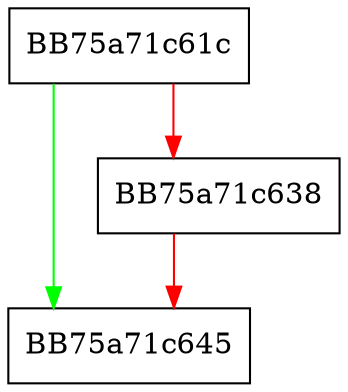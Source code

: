 digraph btreePageLookup {
  node [shape="box"];
  graph [splines=ortho];
  BB75a71c61c -> BB75a71c645 [color="green"];
  BB75a71c61c -> BB75a71c638 [color="red"];
  BB75a71c638 -> BB75a71c645 [color="red"];
}